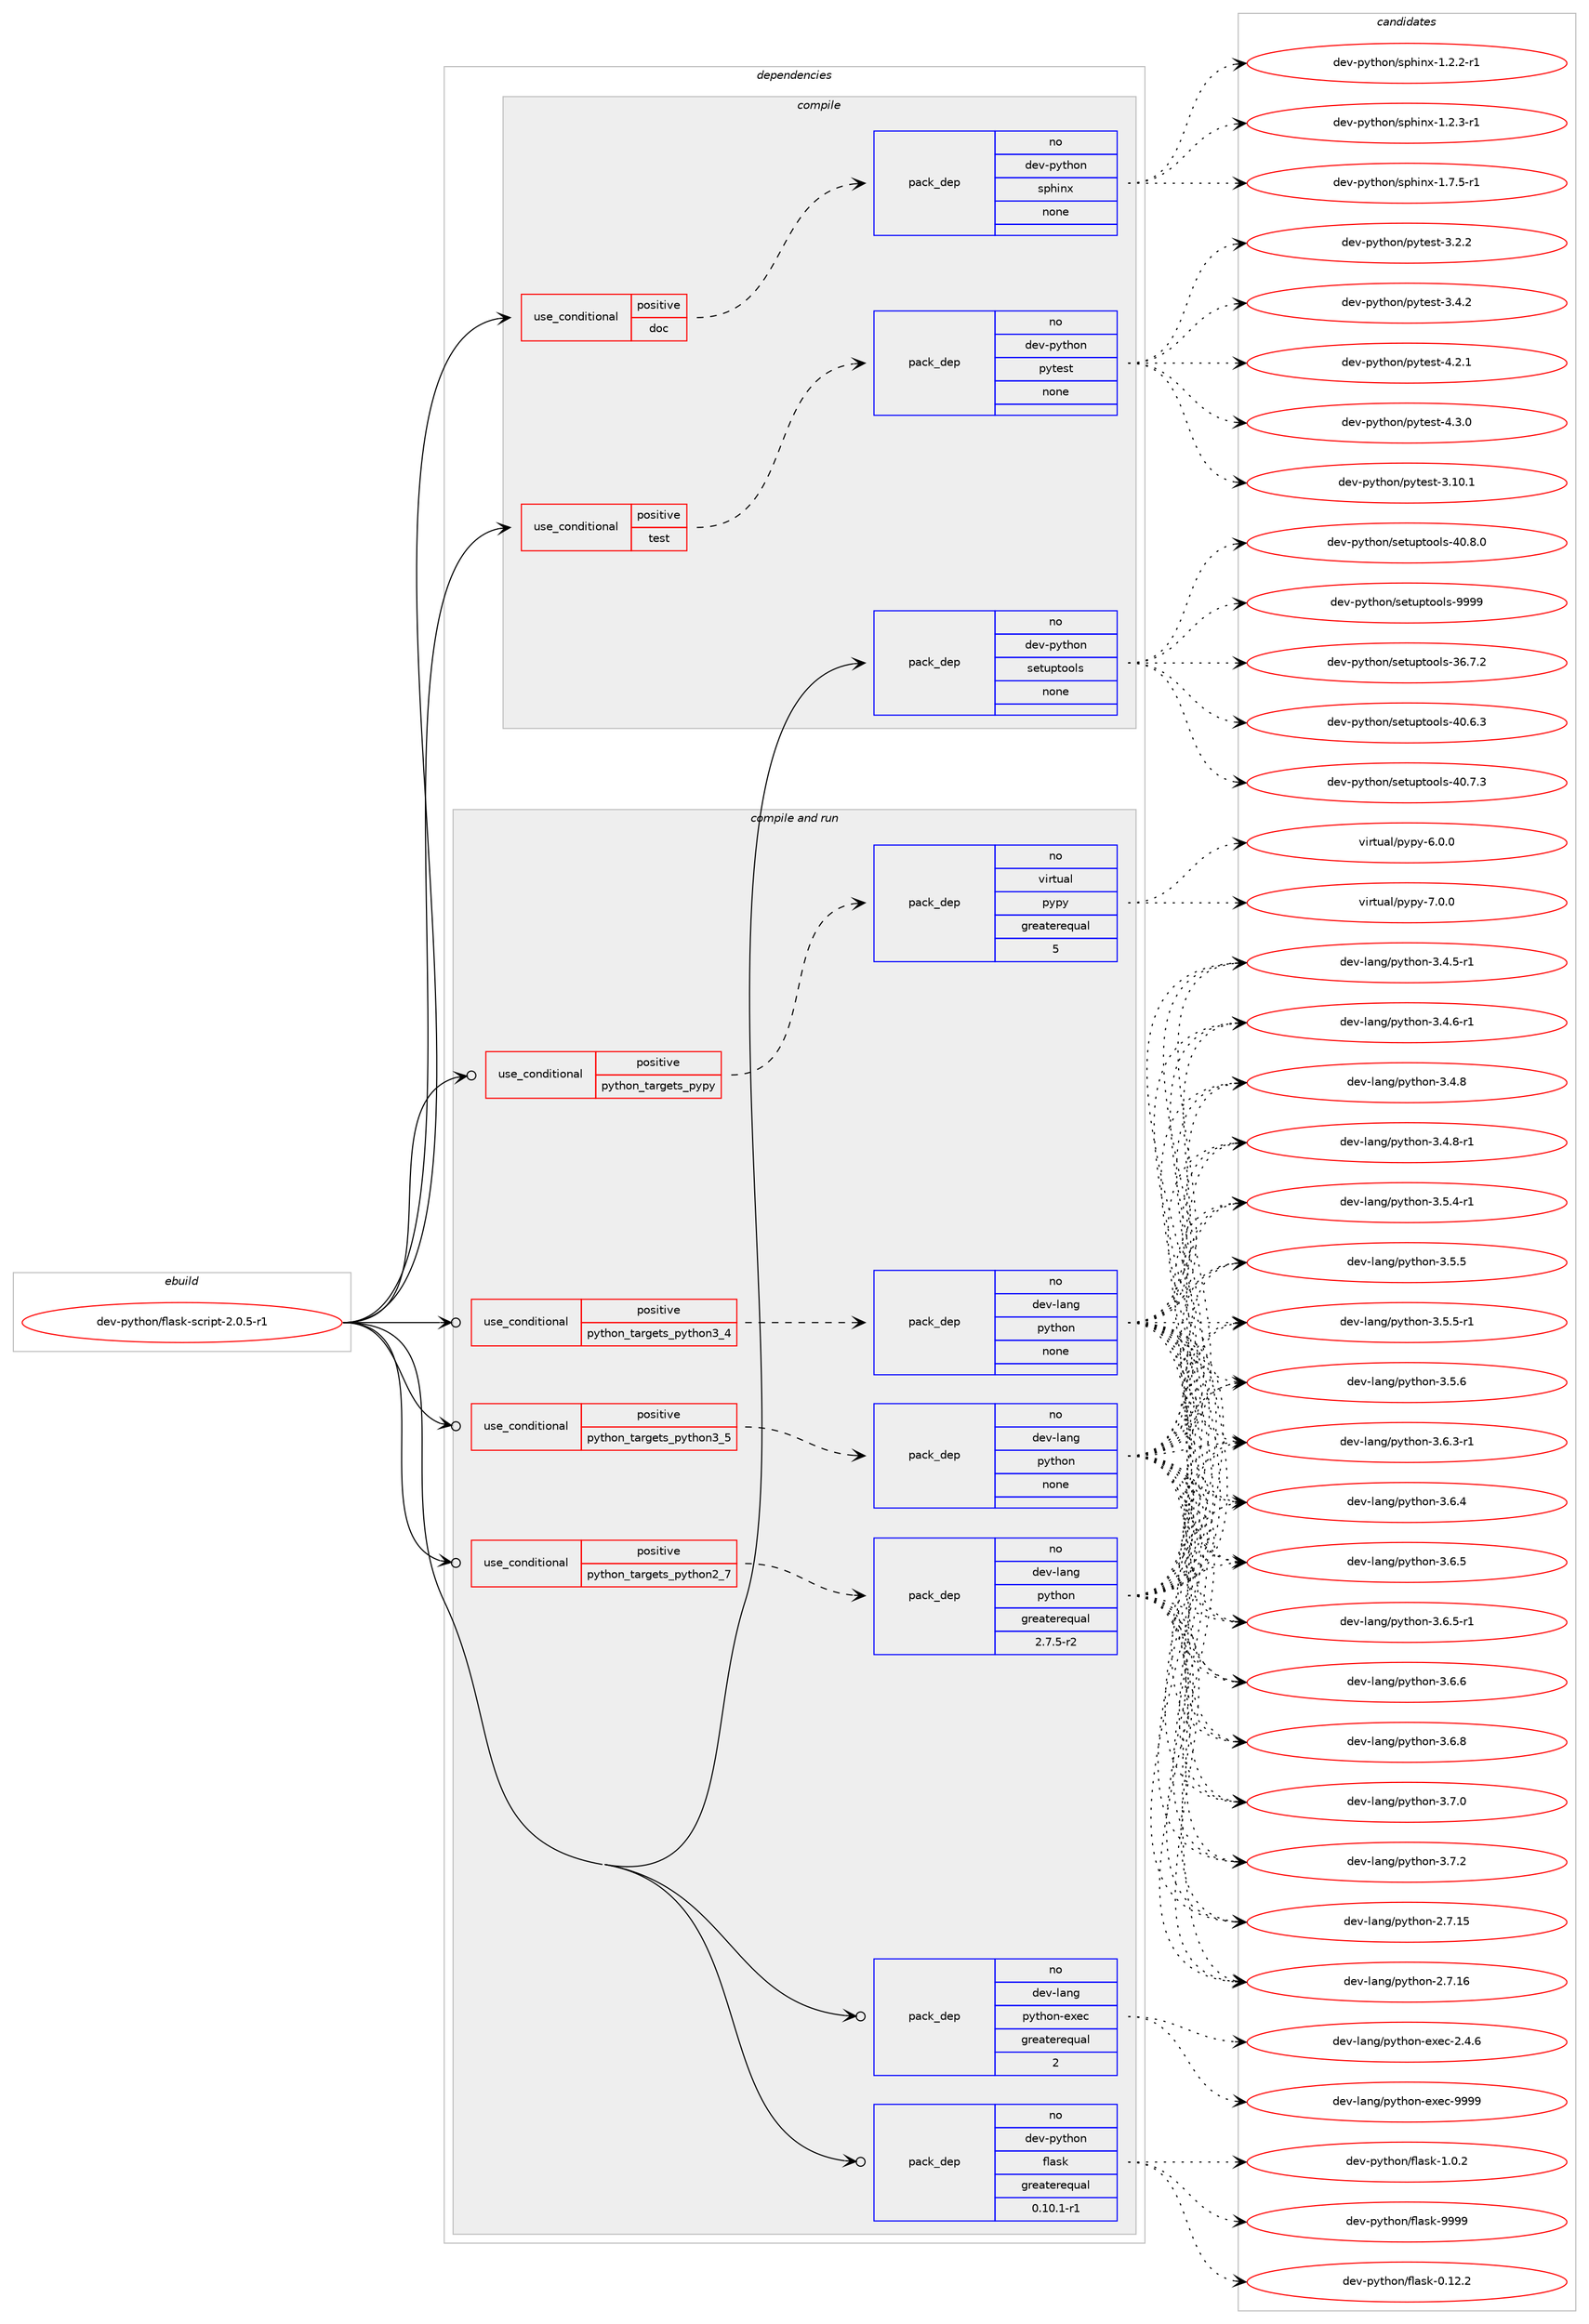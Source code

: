 digraph prolog {

# *************
# Graph options
# *************

newrank=true;
concentrate=true;
compound=true;
graph [rankdir=LR,fontname=Helvetica,fontsize=10,ranksep=1.5];#, ranksep=2.5, nodesep=0.2];
edge  [arrowhead=vee];
node  [fontname=Helvetica,fontsize=10];

# **********
# The ebuild
# **********

subgraph cluster_leftcol {
color=gray;
rank=same;
label=<<i>ebuild</i>>;
id [label="dev-python/flask-script-2.0.5-r1", color=red, width=4, href="../dev-python/flask-script-2.0.5-r1.svg"];
}

# ****************
# The dependencies
# ****************

subgraph cluster_midcol {
color=gray;
label=<<i>dependencies</i>>;
subgraph cluster_compile {
fillcolor="#eeeeee";
style=filled;
label=<<i>compile</i>>;
subgraph cond374510 {
dependency1409876 [label=<<TABLE BORDER="0" CELLBORDER="1" CELLSPACING="0" CELLPADDING="4"><TR><TD ROWSPAN="3" CELLPADDING="10">use_conditional</TD></TR><TR><TD>positive</TD></TR><TR><TD>doc</TD></TR></TABLE>>, shape=none, color=red];
subgraph pack1012107 {
dependency1409877 [label=<<TABLE BORDER="0" CELLBORDER="1" CELLSPACING="0" CELLPADDING="4" WIDTH="220"><TR><TD ROWSPAN="6" CELLPADDING="30">pack_dep</TD></TR><TR><TD WIDTH="110">no</TD></TR><TR><TD>dev-python</TD></TR><TR><TD>sphinx</TD></TR><TR><TD>none</TD></TR><TR><TD></TD></TR></TABLE>>, shape=none, color=blue];
}
dependency1409876:e -> dependency1409877:w [weight=20,style="dashed",arrowhead="vee"];
}
id:e -> dependency1409876:w [weight=20,style="solid",arrowhead="vee"];
subgraph cond374511 {
dependency1409878 [label=<<TABLE BORDER="0" CELLBORDER="1" CELLSPACING="0" CELLPADDING="4"><TR><TD ROWSPAN="3" CELLPADDING="10">use_conditional</TD></TR><TR><TD>positive</TD></TR><TR><TD>test</TD></TR></TABLE>>, shape=none, color=red];
subgraph pack1012108 {
dependency1409879 [label=<<TABLE BORDER="0" CELLBORDER="1" CELLSPACING="0" CELLPADDING="4" WIDTH="220"><TR><TD ROWSPAN="6" CELLPADDING="30">pack_dep</TD></TR><TR><TD WIDTH="110">no</TD></TR><TR><TD>dev-python</TD></TR><TR><TD>pytest</TD></TR><TR><TD>none</TD></TR><TR><TD></TD></TR></TABLE>>, shape=none, color=blue];
}
dependency1409878:e -> dependency1409879:w [weight=20,style="dashed",arrowhead="vee"];
}
id:e -> dependency1409878:w [weight=20,style="solid",arrowhead="vee"];
subgraph pack1012109 {
dependency1409880 [label=<<TABLE BORDER="0" CELLBORDER="1" CELLSPACING="0" CELLPADDING="4" WIDTH="220"><TR><TD ROWSPAN="6" CELLPADDING="30">pack_dep</TD></TR><TR><TD WIDTH="110">no</TD></TR><TR><TD>dev-python</TD></TR><TR><TD>setuptools</TD></TR><TR><TD>none</TD></TR><TR><TD></TD></TR></TABLE>>, shape=none, color=blue];
}
id:e -> dependency1409880:w [weight=20,style="solid",arrowhead="vee"];
}
subgraph cluster_compileandrun {
fillcolor="#eeeeee";
style=filled;
label=<<i>compile and run</i>>;
subgraph cond374512 {
dependency1409881 [label=<<TABLE BORDER="0" CELLBORDER="1" CELLSPACING="0" CELLPADDING="4"><TR><TD ROWSPAN="3" CELLPADDING="10">use_conditional</TD></TR><TR><TD>positive</TD></TR><TR><TD>python_targets_pypy</TD></TR></TABLE>>, shape=none, color=red];
subgraph pack1012110 {
dependency1409882 [label=<<TABLE BORDER="0" CELLBORDER="1" CELLSPACING="0" CELLPADDING="4" WIDTH="220"><TR><TD ROWSPAN="6" CELLPADDING="30">pack_dep</TD></TR><TR><TD WIDTH="110">no</TD></TR><TR><TD>virtual</TD></TR><TR><TD>pypy</TD></TR><TR><TD>greaterequal</TD></TR><TR><TD>5</TD></TR></TABLE>>, shape=none, color=blue];
}
dependency1409881:e -> dependency1409882:w [weight=20,style="dashed",arrowhead="vee"];
}
id:e -> dependency1409881:w [weight=20,style="solid",arrowhead="odotvee"];
subgraph cond374513 {
dependency1409883 [label=<<TABLE BORDER="0" CELLBORDER="1" CELLSPACING="0" CELLPADDING="4"><TR><TD ROWSPAN="3" CELLPADDING="10">use_conditional</TD></TR><TR><TD>positive</TD></TR><TR><TD>python_targets_python2_7</TD></TR></TABLE>>, shape=none, color=red];
subgraph pack1012111 {
dependency1409884 [label=<<TABLE BORDER="0" CELLBORDER="1" CELLSPACING="0" CELLPADDING="4" WIDTH="220"><TR><TD ROWSPAN="6" CELLPADDING="30">pack_dep</TD></TR><TR><TD WIDTH="110">no</TD></TR><TR><TD>dev-lang</TD></TR><TR><TD>python</TD></TR><TR><TD>greaterequal</TD></TR><TR><TD>2.7.5-r2</TD></TR></TABLE>>, shape=none, color=blue];
}
dependency1409883:e -> dependency1409884:w [weight=20,style="dashed",arrowhead="vee"];
}
id:e -> dependency1409883:w [weight=20,style="solid",arrowhead="odotvee"];
subgraph cond374514 {
dependency1409885 [label=<<TABLE BORDER="0" CELLBORDER="1" CELLSPACING="0" CELLPADDING="4"><TR><TD ROWSPAN="3" CELLPADDING="10">use_conditional</TD></TR><TR><TD>positive</TD></TR><TR><TD>python_targets_python3_4</TD></TR></TABLE>>, shape=none, color=red];
subgraph pack1012112 {
dependency1409886 [label=<<TABLE BORDER="0" CELLBORDER="1" CELLSPACING="0" CELLPADDING="4" WIDTH="220"><TR><TD ROWSPAN="6" CELLPADDING="30">pack_dep</TD></TR><TR><TD WIDTH="110">no</TD></TR><TR><TD>dev-lang</TD></TR><TR><TD>python</TD></TR><TR><TD>none</TD></TR><TR><TD></TD></TR></TABLE>>, shape=none, color=blue];
}
dependency1409885:e -> dependency1409886:w [weight=20,style="dashed",arrowhead="vee"];
}
id:e -> dependency1409885:w [weight=20,style="solid",arrowhead="odotvee"];
subgraph cond374515 {
dependency1409887 [label=<<TABLE BORDER="0" CELLBORDER="1" CELLSPACING="0" CELLPADDING="4"><TR><TD ROWSPAN="3" CELLPADDING="10">use_conditional</TD></TR><TR><TD>positive</TD></TR><TR><TD>python_targets_python3_5</TD></TR></TABLE>>, shape=none, color=red];
subgraph pack1012113 {
dependency1409888 [label=<<TABLE BORDER="0" CELLBORDER="1" CELLSPACING="0" CELLPADDING="4" WIDTH="220"><TR><TD ROWSPAN="6" CELLPADDING="30">pack_dep</TD></TR><TR><TD WIDTH="110">no</TD></TR><TR><TD>dev-lang</TD></TR><TR><TD>python</TD></TR><TR><TD>none</TD></TR><TR><TD></TD></TR></TABLE>>, shape=none, color=blue];
}
dependency1409887:e -> dependency1409888:w [weight=20,style="dashed",arrowhead="vee"];
}
id:e -> dependency1409887:w [weight=20,style="solid",arrowhead="odotvee"];
subgraph pack1012114 {
dependency1409889 [label=<<TABLE BORDER="0" CELLBORDER="1" CELLSPACING="0" CELLPADDING="4" WIDTH="220"><TR><TD ROWSPAN="6" CELLPADDING="30">pack_dep</TD></TR><TR><TD WIDTH="110">no</TD></TR><TR><TD>dev-lang</TD></TR><TR><TD>python-exec</TD></TR><TR><TD>greaterequal</TD></TR><TR><TD>2</TD></TR></TABLE>>, shape=none, color=blue];
}
id:e -> dependency1409889:w [weight=20,style="solid",arrowhead="odotvee"];
subgraph pack1012115 {
dependency1409890 [label=<<TABLE BORDER="0" CELLBORDER="1" CELLSPACING="0" CELLPADDING="4" WIDTH="220"><TR><TD ROWSPAN="6" CELLPADDING="30">pack_dep</TD></TR><TR><TD WIDTH="110">no</TD></TR><TR><TD>dev-python</TD></TR><TR><TD>flask</TD></TR><TR><TD>greaterequal</TD></TR><TR><TD>0.10.1-r1</TD></TR></TABLE>>, shape=none, color=blue];
}
id:e -> dependency1409890:w [weight=20,style="solid",arrowhead="odotvee"];
}
subgraph cluster_run {
fillcolor="#eeeeee";
style=filled;
label=<<i>run</i>>;
}
}

# **************
# The candidates
# **************

subgraph cluster_choices {
rank=same;
color=gray;
label=<<i>candidates</i>>;

subgraph choice1012107 {
color=black;
nodesep=1;
choice10010111845112121116104111110471151121041051101204549465046504511449 [label="dev-python/sphinx-1.2.2-r1", color=red, width=4,href="../dev-python/sphinx-1.2.2-r1.svg"];
choice10010111845112121116104111110471151121041051101204549465046514511449 [label="dev-python/sphinx-1.2.3-r1", color=red, width=4,href="../dev-python/sphinx-1.2.3-r1.svg"];
choice10010111845112121116104111110471151121041051101204549465546534511449 [label="dev-python/sphinx-1.7.5-r1", color=red, width=4,href="../dev-python/sphinx-1.7.5-r1.svg"];
dependency1409877:e -> choice10010111845112121116104111110471151121041051101204549465046504511449:w [style=dotted,weight="100"];
dependency1409877:e -> choice10010111845112121116104111110471151121041051101204549465046514511449:w [style=dotted,weight="100"];
dependency1409877:e -> choice10010111845112121116104111110471151121041051101204549465546534511449:w [style=dotted,weight="100"];
}
subgraph choice1012108 {
color=black;
nodesep=1;
choice100101118451121211161041111104711212111610111511645514649484649 [label="dev-python/pytest-3.10.1", color=red, width=4,href="../dev-python/pytest-3.10.1.svg"];
choice1001011184511212111610411111047112121116101115116455146504650 [label="dev-python/pytest-3.2.2", color=red, width=4,href="../dev-python/pytest-3.2.2.svg"];
choice1001011184511212111610411111047112121116101115116455146524650 [label="dev-python/pytest-3.4.2", color=red, width=4,href="../dev-python/pytest-3.4.2.svg"];
choice1001011184511212111610411111047112121116101115116455246504649 [label="dev-python/pytest-4.2.1", color=red, width=4,href="../dev-python/pytest-4.2.1.svg"];
choice1001011184511212111610411111047112121116101115116455246514648 [label="dev-python/pytest-4.3.0", color=red, width=4,href="../dev-python/pytest-4.3.0.svg"];
dependency1409879:e -> choice100101118451121211161041111104711212111610111511645514649484649:w [style=dotted,weight="100"];
dependency1409879:e -> choice1001011184511212111610411111047112121116101115116455146504650:w [style=dotted,weight="100"];
dependency1409879:e -> choice1001011184511212111610411111047112121116101115116455146524650:w [style=dotted,weight="100"];
dependency1409879:e -> choice1001011184511212111610411111047112121116101115116455246504649:w [style=dotted,weight="100"];
dependency1409879:e -> choice1001011184511212111610411111047112121116101115116455246514648:w [style=dotted,weight="100"];
}
subgraph choice1012109 {
color=black;
nodesep=1;
choice100101118451121211161041111104711510111611711211611111110811545515446554650 [label="dev-python/setuptools-36.7.2", color=red, width=4,href="../dev-python/setuptools-36.7.2.svg"];
choice100101118451121211161041111104711510111611711211611111110811545524846544651 [label="dev-python/setuptools-40.6.3", color=red, width=4,href="../dev-python/setuptools-40.6.3.svg"];
choice100101118451121211161041111104711510111611711211611111110811545524846554651 [label="dev-python/setuptools-40.7.3", color=red, width=4,href="../dev-python/setuptools-40.7.3.svg"];
choice100101118451121211161041111104711510111611711211611111110811545524846564648 [label="dev-python/setuptools-40.8.0", color=red, width=4,href="../dev-python/setuptools-40.8.0.svg"];
choice10010111845112121116104111110471151011161171121161111111081154557575757 [label="dev-python/setuptools-9999", color=red, width=4,href="../dev-python/setuptools-9999.svg"];
dependency1409880:e -> choice100101118451121211161041111104711510111611711211611111110811545515446554650:w [style=dotted,weight="100"];
dependency1409880:e -> choice100101118451121211161041111104711510111611711211611111110811545524846544651:w [style=dotted,weight="100"];
dependency1409880:e -> choice100101118451121211161041111104711510111611711211611111110811545524846554651:w [style=dotted,weight="100"];
dependency1409880:e -> choice100101118451121211161041111104711510111611711211611111110811545524846564648:w [style=dotted,weight="100"];
dependency1409880:e -> choice10010111845112121116104111110471151011161171121161111111081154557575757:w [style=dotted,weight="100"];
}
subgraph choice1012110 {
color=black;
nodesep=1;
choice1181051141161179710847112121112121455446484648 [label="virtual/pypy-6.0.0", color=red, width=4,href="../virtual/pypy-6.0.0.svg"];
choice1181051141161179710847112121112121455546484648 [label="virtual/pypy-7.0.0", color=red, width=4,href="../virtual/pypy-7.0.0.svg"];
dependency1409882:e -> choice1181051141161179710847112121112121455446484648:w [style=dotted,weight="100"];
dependency1409882:e -> choice1181051141161179710847112121112121455546484648:w [style=dotted,weight="100"];
}
subgraph choice1012111 {
color=black;
nodesep=1;
choice10010111845108971101034711212111610411111045504655464953 [label="dev-lang/python-2.7.15", color=red, width=4,href="../dev-lang/python-2.7.15.svg"];
choice10010111845108971101034711212111610411111045504655464954 [label="dev-lang/python-2.7.16", color=red, width=4,href="../dev-lang/python-2.7.16.svg"];
choice1001011184510897110103471121211161041111104551465246534511449 [label="dev-lang/python-3.4.5-r1", color=red, width=4,href="../dev-lang/python-3.4.5-r1.svg"];
choice1001011184510897110103471121211161041111104551465246544511449 [label="dev-lang/python-3.4.6-r1", color=red, width=4,href="../dev-lang/python-3.4.6-r1.svg"];
choice100101118451089711010347112121116104111110455146524656 [label="dev-lang/python-3.4.8", color=red, width=4,href="../dev-lang/python-3.4.8.svg"];
choice1001011184510897110103471121211161041111104551465246564511449 [label="dev-lang/python-3.4.8-r1", color=red, width=4,href="../dev-lang/python-3.4.8-r1.svg"];
choice1001011184510897110103471121211161041111104551465346524511449 [label="dev-lang/python-3.5.4-r1", color=red, width=4,href="../dev-lang/python-3.5.4-r1.svg"];
choice100101118451089711010347112121116104111110455146534653 [label="dev-lang/python-3.5.5", color=red, width=4,href="../dev-lang/python-3.5.5.svg"];
choice1001011184510897110103471121211161041111104551465346534511449 [label="dev-lang/python-3.5.5-r1", color=red, width=4,href="../dev-lang/python-3.5.5-r1.svg"];
choice100101118451089711010347112121116104111110455146534654 [label="dev-lang/python-3.5.6", color=red, width=4,href="../dev-lang/python-3.5.6.svg"];
choice1001011184510897110103471121211161041111104551465446514511449 [label="dev-lang/python-3.6.3-r1", color=red, width=4,href="../dev-lang/python-3.6.3-r1.svg"];
choice100101118451089711010347112121116104111110455146544652 [label="dev-lang/python-3.6.4", color=red, width=4,href="../dev-lang/python-3.6.4.svg"];
choice100101118451089711010347112121116104111110455146544653 [label="dev-lang/python-3.6.5", color=red, width=4,href="../dev-lang/python-3.6.5.svg"];
choice1001011184510897110103471121211161041111104551465446534511449 [label="dev-lang/python-3.6.5-r1", color=red, width=4,href="../dev-lang/python-3.6.5-r1.svg"];
choice100101118451089711010347112121116104111110455146544654 [label="dev-lang/python-3.6.6", color=red, width=4,href="../dev-lang/python-3.6.6.svg"];
choice100101118451089711010347112121116104111110455146544656 [label="dev-lang/python-3.6.8", color=red, width=4,href="../dev-lang/python-3.6.8.svg"];
choice100101118451089711010347112121116104111110455146554648 [label="dev-lang/python-3.7.0", color=red, width=4,href="../dev-lang/python-3.7.0.svg"];
choice100101118451089711010347112121116104111110455146554650 [label="dev-lang/python-3.7.2", color=red, width=4,href="../dev-lang/python-3.7.2.svg"];
dependency1409884:e -> choice10010111845108971101034711212111610411111045504655464953:w [style=dotted,weight="100"];
dependency1409884:e -> choice10010111845108971101034711212111610411111045504655464954:w [style=dotted,weight="100"];
dependency1409884:e -> choice1001011184510897110103471121211161041111104551465246534511449:w [style=dotted,weight="100"];
dependency1409884:e -> choice1001011184510897110103471121211161041111104551465246544511449:w [style=dotted,weight="100"];
dependency1409884:e -> choice100101118451089711010347112121116104111110455146524656:w [style=dotted,weight="100"];
dependency1409884:e -> choice1001011184510897110103471121211161041111104551465246564511449:w [style=dotted,weight="100"];
dependency1409884:e -> choice1001011184510897110103471121211161041111104551465346524511449:w [style=dotted,weight="100"];
dependency1409884:e -> choice100101118451089711010347112121116104111110455146534653:w [style=dotted,weight="100"];
dependency1409884:e -> choice1001011184510897110103471121211161041111104551465346534511449:w [style=dotted,weight="100"];
dependency1409884:e -> choice100101118451089711010347112121116104111110455146534654:w [style=dotted,weight="100"];
dependency1409884:e -> choice1001011184510897110103471121211161041111104551465446514511449:w [style=dotted,weight="100"];
dependency1409884:e -> choice100101118451089711010347112121116104111110455146544652:w [style=dotted,weight="100"];
dependency1409884:e -> choice100101118451089711010347112121116104111110455146544653:w [style=dotted,weight="100"];
dependency1409884:e -> choice1001011184510897110103471121211161041111104551465446534511449:w [style=dotted,weight="100"];
dependency1409884:e -> choice100101118451089711010347112121116104111110455146544654:w [style=dotted,weight="100"];
dependency1409884:e -> choice100101118451089711010347112121116104111110455146544656:w [style=dotted,weight="100"];
dependency1409884:e -> choice100101118451089711010347112121116104111110455146554648:w [style=dotted,weight="100"];
dependency1409884:e -> choice100101118451089711010347112121116104111110455146554650:w [style=dotted,weight="100"];
}
subgraph choice1012112 {
color=black;
nodesep=1;
choice10010111845108971101034711212111610411111045504655464953 [label="dev-lang/python-2.7.15", color=red, width=4,href="../dev-lang/python-2.7.15.svg"];
choice10010111845108971101034711212111610411111045504655464954 [label="dev-lang/python-2.7.16", color=red, width=4,href="../dev-lang/python-2.7.16.svg"];
choice1001011184510897110103471121211161041111104551465246534511449 [label="dev-lang/python-3.4.5-r1", color=red, width=4,href="../dev-lang/python-3.4.5-r1.svg"];
choice1001011184510897110103471121211161041111104551465246544511449 [label="dev-lang/python-3.4.6-r1", color=red, width=4,href="../dev-lang/python-3.4.6-r1.svg"];
choice100101118451089711010347112121116104111110455146524656 [label="dev-lang/python-3.4.8", color=red, width=4,href="../dev-lang/python-3.4.8.svg"];
choice1001011184510897110103471121211161041111104551465246564511449 [label="dev-lang/python-3.4.8-r1", color=red, width=4,href="../dev-lang/python-3.4.8-r1.svg"];
choice1001011184510897110103471121211161041111104551465346524511449 [label="dev-lang/python-3.5.4-r1", color=red, width=4,href="../dev-lang/python-3.5.4-r1.svg"];
choice100101118451089711010347112121116104111110455146534653 [label="dev-lang/python-3.5.5", color=red, width=4,href="../dev-lang/python-3.5.5.svg"];
choice1001011184510897110103471121211161041111104551465346534511449 [label="dev-lang/python-3.5.5-r1", color=red, width=4,href="../dev-lang/python-3.5.5-r1.svg"];
choice100101118451089711010347112121116104111110455146534654 [label="dev-lang/python-3.5.6", color=red, width=4,href="../dev-lang/python-3.5.6.svg"];
choice1001011184510897110103471121211161041111104551465446514511449 [label="dev-lang/python-3.6.3-r1", color=red, width=4,href="../dev-lang/python-3.6.3-r1.svg"];
choice100101118451089711010347112121116104111110455146544652 [label="dev-lang/python-3.6.4", color=red, width=4,href="../dev-lang/python-3.6.4.svg"];
choice100101118451089711010347112121116104111110455146544653 [label="dev-lang/python-3.6.5", color=red, width=4,href="../dev-lang/python-3.6.5.svg"];
choice1001011184510897110103471121211161041111104551465446534511449 [label="dev-lang/python-3.6.5-r1", color=red, width=4,href="../dev-lang/python-3.6.5-r1.svg"];
choice100101118451089711010347112121116104111110455146544654 [label="dev-lang/python-3.6.6", color=red, width=4,href="../dev-lang/python-3.6.6.svg"];
choice100101118451089711010347112121116104111110455146544656 [label="dev-lang/python-3.6.8", color=red, width=4,href="../dev-lang/python-3.6.8.svg"];
choice100101118451089711010347112121116104111110455146554648 [label="dev-lang/python-3.7.0", color=red, width=4,href="../dev-lang/python-3.7.0.svg"];
choice100101118451089711010347112121116104111110455146554650 [label="dev-lang/python-3.7.2", color=red, width=4,href="../dev-lang/python-3.7.2.svg"];
dependency1409886:e -> choice10010111845108971101034711212111610411111045504655464953:w [style=dotted,weight="100"];
dependency1409886:e -> choice10010111845108971101034711212111610411111045504655464954:w [style=dotted,weight="100"];
dependency1409886:e -> choice1001011184510897110103471121211161041111104551465246534511449:w [style=dotted,weight="100"];
dependency1409886:e -> choice1001011184510897110103471121211161041111104551465246544511449:w [style=dotted,weight="100"];
dependency1409886:e -> choice100101118451089711010347112121116104111110455146524656:w [style=dotted,weight="100"];
dependency1409886:e -> choice1001011184510897110103471121211161041111104551465246564511449:w [style=dotted,weight="100"];
dependency1409886:e -> choice1001011184510897110103471121211161041111104551465346524511449:w [style=dotted,weight="100"];
dependency1409886:e -> choice100101118451089711010347112121116104111110455146534653:w [style=dotted,weight="100"];
dependency1409886:e -> choice1001011184510897110103471121211161041111104551465346534511449:w [style=dotted,weight="100"];
dependency1409886:e -> choice100101118451089711010347112121116104111110455146534654:w [style=dotted,weight="100"];
dependency1409886:e -> choice1001011184510897110103471121211161041111104551465446514511449:w [style=dotted,weight="100"];
dependency1409886:e -> choice100101118451089711010347112121116104111110455146544652:w [style=dotted,weight="100"];
dependency1409886:e -> choice100101118451089711010347112121116104111110455146544653:w [style=dotted,weight="100"];
dependency1409886:e -> choice1001011184510897110103471121211161041111104551465446534511449:w [style=dotted,weight="100"];
dependency1409886:e -> choice100101118451089711010347112121116104111110455146544654:w [style=dotted,weight="100"];
dependency1409886:e -> choice100101118451089711010347112121116104111110455146544656:w [style=dotted,weight="100"];
dependency1409886:e -> choice100101118451089711010347112121116104111110455146554648:w [style=dotted,weight="100"];
dependency1409886:e -> choice100101118451089711010347112121116104111110455146554650:w [style=dotted,weight="100"];
}
subgraph choice1012113 {
color=black;
nodesep=1;
choice10010111845108971101034711212111610411111045504655464953 [label="dev-lang/python-2.7.15", color=red, width=4,href="../dev-lang/python-2.7.15.svg"];
choice10010111845108971101034711212111610411111045504655464954 [label="dev-lang/python-2.7.16", color=red, width=4,href="../dev-lang/python-2.7.16.svg"];
choice1001011184510897110103471121211161041111104551465246534511449 [label="dev-lang/python-3.4.5-r1", color=red, width=4,href="../dev-lang/python-3.4.5-r1.svg"];
choice1001011184510897110103471121211161041111104551465246544511449 [label="dev-lang/python-3.4.6-r1", color=red, width=4,href="../dev-lang/python-3.4.6-r1.svg"];
choice100101118451089711010347112121116104111110455146524656 [label="dev-lang/python-3.4.8", color=red, width=4,href="../dev-lang/python-3.4.8.svg"];
choice1001011184510897110103471121211161041111104551465246564511449 [label="dev-lang/python-3.4.8-r1", color=red, width=4,href="../dev-lang/python-3.4.8-r1.svg"];
choice1001011184510897110103471121211161041111104551465346524511449 [label="dev-lang/python-3.5.4-r1", color=red, width=4,href="../dev-lang/python-3.5.4-r1.svg"];
choice100101118451089711010347112121116104111110455146534653 [label="dev-lang/python-3.5.5", color=red, width=4,href="../dev-lang/python-3.5.5.svg"];
choice1001011184510897110103471121211161041111104551465346534511449 [label="dev-lang/python-3.5.5-r1", color=red, width=4,href="../dev-lang/python-3.5.5-r1.svg"];
choice100101118451089711010347112121116104111110455146534654 [label="dev-lang/python-3.5.6", color=red, width=4,href="../dev-lang/python-3.5.6.svg"];
choice1001011184510897110103471121211161041111104551465446514511449 [label="dev-lang/python-3.6.3-r1", color=red, width=4,href="../dev-lang/python-3.6.3-r1.svg"];
choice100101118451089711010347112121116104111110455146544652 [label="dev-lang/python-3.6.4", color=red, width=4,href="../dev-lang/python-3.6.4.svg"];
choice100101118451089711010347112121116104111110455146544653 [label="dev-lang/python-3.6.5", color=red, width=4,href="../dev-lang/python-3.6.5.svg"];
choice1001011184510897110103471121211161041111104551465446534511449 [label="dev-lang/python-3.6.5-r1", color=red, width=4,href="../dev-lang/python-3.6.5-r1.svg"];
choice100101118451089711010347112121116104111110455146544654 [label="dev-lang/python-3.6.6", color=red, width=4,href="../dev-lang/python-3.6.6.svg"];
choice100101118451089711010347112121116104111110455146544656 [label="dev-lang/python-3.6.8", color=red, width=4,href="../dev-lang/python-3.6.8.svg"];
choice100101118451089711010347112121116104111110455146554648 [label="dev-lang/python-3.7.0", color=red, width=4,href="../dev-lang/python-3.7.0.svg"];
choice100101118451089711010347112121116104111110455146554650 [label="dev-lang/python-3.7.2", color=red, width=4,href="../dev-lang/python-3.7.2.svg"];
dependency1409888:e -> choice10010111845108971101034711212111610411111045504655464953:w [style=dotted,weight="100"];
dependency1409888:e -> choice10010111845108971101034711212111610411111045504655464954:w [style=dotted,weight="100"];
dependency1409888:e -> choice1001011184510897110103471121211161041111104551465246534511449:w [style=dotted,weight="100"];
dependency1409888:e -> choice1001011184510897110103471121211161041111104551465246544511449:w [style=dotted,weight="100"];
dependency1409888:e -> choice100101118451089711010347112121116104111110455146524656:w [style=dotted,weight="100"];
dependency1409888:e -> choice1001011184510897110103471121211161041111104551465246564511449:w [style=dotted,weight="100"];
dependency1409888:e -> choice1001011184510897110103471121211161041111104551465346524511449:w [style=dotted,weight="100"];
dependency1409888:e -> choice100101118451089711010347112121116104111110455146534653:w [style=dotted,weight="100"];
dependency1409888:e -> choice1001011184510897110103471121211161041111104551465346534511449:w [style=dotted,weight="100"];
dependency1409888:e -> choice100101118451089711010347112121116104111110455146534654:w [style=dotted,weight="100"];
dependency1409888:e -> choice1001011184510897110103471121211161041111104551465446514511449:w [style=dotted,weight="100"];
dependency1409888:e -> choice100101118451089711010347112121116104111110455146544652:w [style=dotted,weight="100"];
dependency1409888:e -> choice100101118451089711010347112121116104111110455146544653:w [style=dotted,weight="100"];
dependency1409888:e -> choice1001011184510897110103471121211161041111104551465446534511449:w [style=dotted,weight="100"];
dependency1409888:e -> choice100101118451089711010347112121116104111110455146544654:w [style=dotted,weight="100"];
dependency1409888:e -> choice100101118451089711010347112121116104111110455146544656:w [style=dotted,weight="100"];
dependency1409888:e -> choice100101118451089711010347112121116104111110455146554648:w [style=dotted,weight="100"];
dependency1409888:e -> choice100101118451089711010347112121116104111110455146554650:w [style=dotted,weight="100"];
}
subgraph choice1012114 {
color=black;
nodesep=1;
choice1001011184510897110103471121211161041111104510112010199455046524654 [label="dev-lang/python-exec-2.4.6", color=red, width=4,href="../dev-lang/python-exec-2.4.6.svg"];
choice10010111845108971101034711212111610411111045101120101994557575757 [label="dev-lang/python-exec-9999", color=red, width=4,href="../dev-lang/python-exec-9999.svg"];
dependency1409889:e -> choice1001011184510897110103471121211161041111104510112010199455046524654:w [style=dotted,weight="100"];
dependency1409889:e -> choice10010111845108971101034711212111610411111045101120101994557575757:w [style=dotted,weight="100"];
}
subgraph choice1012115 {
color=black;
nodesep=1;
choice10010111845112121116104111110471021089711510745484649504650 [label="dev-python/flask-0.12.2", color=red, width=4,href="../dev-python/flask-0.12.2.svg"];
choice100101118451121211161041111104710210897115107454946484650 [label="dev-python/flask-1.0.2", color=red, width=4,href="../dev-python/flask-1.0.2.svg"];
choice1001011184511212111610411111047102108971151074557575757 [label="dev-python/flask-9999", color=red, width=4,href="../dev-python/flask-9999.svg"];
dependency1409890:e -> choice10010111845112121116104111110471021089711510745484649504650:w [style=dotted,weight="100"];
dependency1409890:e -> choice100101118451121211161041111104710210897115107454946484650:w [style=dotted,weight="100"];
dependency1409890:e -> choice1001011184511212111610411111047102108971151074557575757:w [style=dotted,weight="100"];
}
}

}
